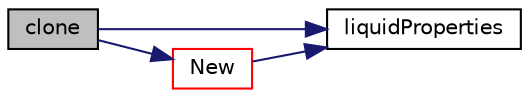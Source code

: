digraph "clone"
{
  bgcolor="transparent";
  edge [fontname="Helvetica",fontsize="10",labelfontname="Helvetica",labelfontsize="10"];
  node [fontname="Helvetica",fontsize="10",shape=record];
  rankdir="LR";
  Node52 [label="clone",height=0.2,width=0.4,color="black", fillcolor="grey75", style="filled", fontcolor="black"];
  Node52 -> Node53 [color="midnightblue",fontsize="10",style="solid",fontname="Helvetica"];
  Node53 [label="liquidProperties",height=0.2,width=0.4,color="black",URL="$a31289.html#adeae397189ef7eff8b226a49d5006f8a",tooltip="Construct from components. "];
  Node52 -> Node54 [color="midnightblue",fontsize="10",style="solid",fontname="Helvetica"];
  Node54 [label="New",height=0.2,width=0.4,color="red",URL="$a31289.html#a99c1cb8276d5bed55adc07f0464a7318",tooltip="Return a pointer to a new liquidProperties created from input. "];
  Node54 -> Node53 [color="midnightblue",fontsize="10",style="solid",fontname="Helvetica"];
}
